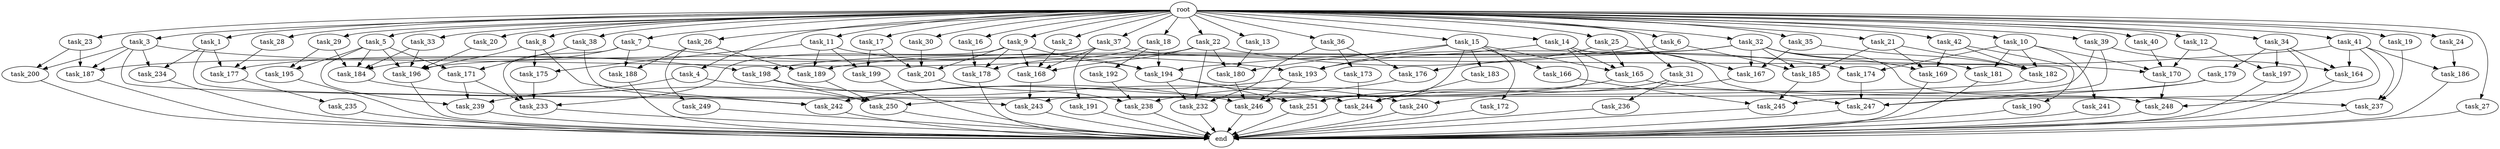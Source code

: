 digraph G {
  root [size="0.000000"];
  task_1 [size="102.400000"];
  task_2 [size="102.400000"];
  task_3 [size="102.400000"];
  task_4 [size="102.400000"];
  task_5 [size="102.400000"];
  task_6 [size="102.400000"];
  task_7 [size="102.400000"];
  task_8 [size="102.400000"];
  task_9 [size="102.400000"];
  task_10 [size="102.400000"];
  task_11 [size="102.400000"];
  task_12 [size="102.400000"];
  task_13 [size="102.400000"];
  task_14 [size="102.400000"];
  task_15 [size="102.400000"];
  task_16 [size="102.400000"];
  task_17 [size="102.400000"];
  task_18 [size="102.400000"];
  task_19 [size="102.400000"];
  task_20 [size="102.400000"];
  task_21 [size="102.400000"];
  task_22 [size="102.400000"];
  task_23 [size="102.400000"];
  task_24 [size="102.400000"];
  task_25 [size="102.400000"];
  task_26 [size="102.400000"];
  task_27 [size="102.400000"];
  task_28 [size="102.400000"];
  task_29 [size="102.400000"];
  task_30 [size="102.400000"];
  task_31 [size="102.400000"];
  task_32 [size="102.400000"];
  task_33 [size="102.400000"];
  task_34 [size="102.400000"];
  task_35 [size="102.400000"];
  task_36 [size="102.400000"];
  task_37 [size="102.400000"];
  task_38 [size="102.400000"];
  task_39 [size="102.400000"];
  task_40 [size="102.400000"];
  task_41 [size="102.400000"];
  task_42 [size="102.400000"];
  task_164 [size="23192823398.400002"];
  task_165 [size="135720966553.600006"];
  task_166 [size="42090679500.800003"];
  task_167 [size="117682103910.400009"];
  task_168 [size="122836064665.600006"];
  task_169 [size="195850508697.600006"];
  task_170 [size="197568495616.000000"];
  task_171 [size="61847529062.400002"];
  task_172 [size="42090679500.800003"];
  task_173 [size="69578470195.199997"];
  task_174 [size="38654705664.000000"];
  task_175 [size="62706522521.600006"];
  task_176 [size="77309411328.000000"];
  task_177 [size="131425999257.600006"];
  task_178 [size="38654705664.000000"];
  task_179 [size="7730941132.800000"];
  task_180 [size="71296457113.600006"];
  task_181 [size="85899345920.000000"];
  task_182 [size="226774273228.800018"];
  task_183 [size="42090679500.800003"];
  task_184 [size="257698037760.000000"];
  task_185 [size="140874927308.800018"];
  task_186 [size="93630287052.800003"];
  task_187 [size="101361228185.600006"];
  task_188 [size="93630287052.800003"];
  task_189 [size="70437463654.400009"];
  task_190 [size="85899345920.000000"];
  task_191 [size="42090679500.800003"];
  task_192 [size="21474836480.000000"];
  task_193 [size="213889371340.800018"];
  task_194 [size="40372692582.400002"];
  task_195 [size="85899345920.000000"];
  task_196 [size="281749854617.600037"];
  task_197 [size="77309411328.000000"];
  task_198 [size="38654705664.000000"];
  task_199 [size="62706522521.600006"];
  task_200 [size="93630287052.800003"];
  task_201 [size="79886391705.600006"];
  task_232 [size="163208757248.000000"];
  task_233 [size="134002979635.200012"];
  task_234 [size="93630287052.800003"];
  task_235 [size="54975581388.800003"];
  task_236 [size="42090679500.800003"];
  task_237 [size="46385646796.800003"];
  task_238 [size="104797202022.400009"];
  task_239 [size="116823110451.200012"];
  task_240 [size="155477816115.200012"];
  task_241 [size="30923764531.200001"];
  task_242 [size="124554051584.000000"];
  task_243 [size="186401580646.400024"];
  task_244 [size="146028888064.000000"];
  task_245 [size="46385646796.800003"];
  task_246 [size="107374182400.000000"];
  task_247 [size="132284992716.800003"];
  task_248 [size="84181359001.600006"];
  task_249 [size="7730941132.800000"];
  task_250 [size="118541097369.600006"];
  task_251 [size="221620312473.600006"];
  end [size="0.000000"];

  root -> task_1 [size="1.000000"];
  root -> task_2 [size="1.000000"];
  root -> task_3 [size="1.000000"];
  root -> task_4 [size="1.000000"];
  root -> task_5 [size="1.000000"];
  root -> task_6 [size="1.000000"];
  root -> task_7 [size="1.000000"];
  root -> task_8 [size="1.000000"];
  root -> task_9 [size="1.000000"];
  root -> task_10 [size="1.000000"];
  root -> task_11 [size="1.000000"];
  root -> task_12 [size="1.000000"];
  root -> task_13 [size="1.000000"];
  root -> task_14 [size="1.000000"];
  root -> task_15 [size="1.000000"];
  root -> task_16 [size="1.000000"];
  root -> task_17 [size="1.000000"];
  root -> task_18 [size="1.000000"];
  root -> task_19 [size="1.000000"];
  root -> task_20 [size="1.000000"];
  root -> task_21 [size="1.000000"];
  root -> task_22 [size="1.000000"];
  root -> task_23 [size="1.000000"];
  root -> task_24 [size="1.000000"];
  root -> task_25 [size="1.000000"];
  root -> task_26 [size="1.000000"];
  root -> task_27 [size="1.000000"];
  root -> task_28 [size="1.000000"];
  root -> task_29 [size="1.000000"];
  root -> task_30 [size="1.000000"];
  root -> task_31 [size="1.000000"];
  root -> task_32 [size="1.000000"];
  root -> task_33 [size="1.000000"];
  root -> task_34 [size="1.000000"];
  root -> task_35 [size="1.000000"];
  root -> task_36 [size="1.000000"];
  root -> task_37 [size="1.000000"];
  root -> task_38 [size="1.000000"];
  root -> task_39 [size="1.000000"];
  root -> task_40 [size="1.000000"];
  root -> task_41 [size="1.000000"];
  root -> task_42 [size="1.000000"];
  task_1 -> task_177 [size="838860800.000000"];
  task_1 -> task_234 [size="838860800.000000"];
  task_1 -> task_251 [size="838860800.000000"];
  task_2 -> task_168 [size="679477248.000000"];
  task_3 -> task_187 [size="75497472.000000"];
  task_3 -> task_198 [size="75497472.000000"];
  task_3 -> task_200 [size="75497472.000000"];
  task_3 -> task_234 [size="75497472.000000"];
  task_3 -> task_242 [size="75497472.000000"];
  task_4 -> task_239 [size="536870912.000000"];
  task_4 -> task_246 [size="536870912.000000"];
  task_5 -> task_171 [size="301989888.000000"];
  task_5 -> task_184 [size="301989888.000000"];
  task_5 -> task_195 [size="301989888.000000"];
  task_5 -> task_196 [size="301989888.000000"];
  task_5 -> task_239 [size="301989888.000000"];
  task_6 -> task_185 [size="301989888.000000"];
  task_6 -> task_198 [size="301989888.000000"];
  task_7 -> task_184 [size="838860800.000000"];
  task_7 -> task_188 [size="838860800.000000"];
  task_7 -> task_193 [size="838860800.000000"];
  task_7 -> task_233 [size="838860800.000000"];
  task_8 -> task_175 [size="536870912.000000"];
  task_8 -> task_196 [size="536870912.000000"];
  task_8 -> task_242 [size="536870912.000000"];
  task_9 -> task_168 [size="33554432.000000"];
  task_9 -> task_178 [size="33554432.000000"];
  task_9 -> task_194 [size="33554432.000000"];
  task_9 -> task_201 [size="33554432.000000"];
  task_9 -> task_233 [size="33554432.000000"];
  task_10 -> task_170 [size="301989888.000000"];
  task_10 -> task_174 [size="301989888.000000"];
  task_10 -> task_181 [size="301989888.000000"];
  task_10 -> task_182 [size="301989888.000000"];
  task_10 -> task_241 [size="301989888.000000"];
  task_11 -> task_175 [size="75497472.000000"];
  task_11 -> task_189 [size="75497472.000000"];
  task_11 -> task_194 [size="75497472.000000"];
  task_11 -> task_199 [size="75497472.000000"];
  task_12 -> task_170 [size="679477248.000000"];
  task_12 -> task_197 [size="679477248.000000"];
  task_13 -> task_180 [size="209715200.000000"];
  task_14 -> task_165 [size="838860800.000000"];
  task_14 -> task_193 [size="838860800.000000"];
  task_14 -> task_243 [size="838860800.000000"];
  task_14 -> task_247 [size="838860800.000000"];
  task_15 -> task_165 [size="411041792.000000"];
  task_15 -> task_166 [size="411041792.000000"];
  task_15 -> task_172 [size="411041792.000000"];
  task_15 -> task_180 [size="411041792.000000"];
  task_15 -> task_183 [size="411041792.000000"];
  task_15 -> task_193 [size="411041792.000000"];
  task_15 -> task_251 [size="411041792.000000"];
  task_16 -> task_178 [size="134217728.000000"];
  task_17 -> task_199 [size="536870912.000000"];
  task_17 -> task_201 [size="536870912.000000"];
  task_18 -> task_178 [size="209715200.000000"];
  task_18 -> task_192 [size="209715200.000000"];
  task_18 -> task_194 [size="209715200.000000"];
  task_19 -> task_237 [size="301989888.000000"];
  task_20 -> task_196 [size="536870912.000000"];
  task_21 -> task_169 [size="536870912.000000"];
  task_21 -> task_182 [size="536870912.000000"];
  task_21 -> task_185 [size="536870912.000000"];
  task_22 -> task_168 [size="75497472.000000"];
  task_22 -> task_174 [size="75497472.000000"];
  task_22 -> task_180 [size="75497472.000000"];
  task_22 -> task_187 [size="75497472.000000"];
  task_22 -> task_232 [size="75497472.000000"];
  task_23 -> task_187 [size="838860800.000000"];
  task_23 -> task_200 [size="838860800.000000"];
  task_24 -> task_186 [size="838860800.000000"];
  task_25 -> task_165 [size="75497472.000000"];
  task_25 -> task_167 [size="75497472.000000"];
  task_25 -> task_176 [size="75497472.000000"];
  task_26 -> task_188 [size="75497472.000000"];
  task_26 -> task_189 [size="75497472.000000"];
  task_26 -> task_249 [size="75497472.000000"];
  task_27 -> end [size="1.000000"];
  task_28 -> task_177 [size="33554432.000000"];
  task_29 -> task_184 [size="536870912.000000"];
  task_29 -> task_195 [size="536870912.000000"];
  task_30 -> task_201 [size="209715200.000000"];
  task_31 -> task_236 [size="411041792.000000"];
  task_31 -> task_244 [size="411041792.000000"];
  task_32 -> task_167 [size="536870912.000000"];
  task_32 -> task_169 [size="536870912.000000"];
  task_32 -> task_181 [size="536870912.000000"];
  task_32 -> task_185 [size="536870912.000000"];
  task_32 -> task_189 [size="536870912.000000"];
  task_32 -> task_196 [size="536870912.000000"];
  task_32 -> task_248 [size="536870912.000000"];
  task_33 -> task_184 [size="838860800.000000"];
  task_33 -> task_196 [size="838860800.000000"];
  task_34 -> task_164 [size="75497472.000000"];
  task_34 -> task_179 [size="75497472.000000"];
  task_34 -> task_197 [size="75497472.000000"];
  task_34 -> task_248 [size="75497472.000000"];
  task_35 -> task_167 [size="536870912.000000"];
  task_35 -> task_182 [size="536870912.000000"];
  task_36 -> task_173 [size="679477248.000000"];
  task_36 -> task_176 [size="679477248.000000"];
  task_36 -> task_232 [size="679477248.000000"];
  task_37 -> task_168 [size="411041792.000000"];
  task_37 -> task_170 [size="411041792.000000"];
  task_37 -> task_177 [size="411041792.000000"];
  task_37 -> task_191 [size="411041792.000000"];
  task_38 -> task_171 [size="301989888.000000"];
  task_38 -> task_243 [size="301989888.000000"];
  task_39 -> task_164 [size="75497472.000000"];
  task_39 -> task_246 [size="75497472.000000"];
  task_39 -> task_247 [size="75497472.000000"];
  task_40 -> task_170 [size="536870912.000000"];
  task_41 -> task_164 [size="75497472.000000"];
  task_41 -> task_186 [size="75497472.000000"];
  task_41 -> task_194 [size="75497472.000000"];
  task_41 -> task_237 [size="75497472.000000"];
  task_41 -> task_245 [size="75497472.000000"];
  task_42 -> task_169 [size="838860800.000000"];
  task_42 -> task_182 [size="838860800.000000"];
  task_42 -> task_190 [size="838860800.000000"];
  task_164 -> end [size="1.000000"];
  task_165 -> task_237 [size="75497472.000000"];
  task_165 -> task_238 [size="75497472.000000"];
  task_166 -> task_245 [size="301989888.000000"];
  task_167 -> task_240 [size="679477248.000000"];
  task_168 -> task_243 [size="679477248.000000"];
  task_169 -> end [size="1.000000"];
  task_170 -> task_248 [size="209715200.000000"];
  task_171 -> task_233 [size="301989888.000000"];
  task_171 -> task_239 [size="301989888.000000"];
  task_172 -> end [size="1.000000"];
  task_173 -> task_244 [size="679477248.000000"];
  task_174 -> task_247 [size="301989888.000000"];
  task_175 -> task_233 [size="134217728.000000"];
  task_176 -> task_242 [size="301989888.000000"];
  task_177 -> task_235 [size="536870912.000000"];
  task_178 -> end [size="1.000000"];
  task_179 -> task_247 [size="75497472.000000"];
  task_179 -> task_251 [size="75497472.000000"];
  task_180 -> task_246 [size="134217728.000000"];
  task_181 -> end [size="1.000000"];
  task_182 -> task_250 [size="75497472.000000"];
  task_183 -> task_244 [size="301989888.000000"];
  task_184 -> task_250 [size="838860800.000000"];
  task_185 -> task_245 [size="75497472.000000"];
  task_186 -> end [size="1.000000"];
  task_187 -> end [size="1.000000"];
  task_188 -> end [size="1.000000"];
  task_189 -> task_250 [size="209715200.000000"];
  task_190 -> end [size="1.000000"];
  task_191 -> end [size="1.000000"];
  task_192 -> task_238 [size="536870912.000000"];
  task_193 -> task_242 [size="301989888.000000"];
  task_193 -> task_246 [size="301989888.000000"];
  task_194 -> task_232 [size="838860800.000000"];
  task_194 -> task_240 [size="838860800.000000"];
  task_194 -> task_251 [size="838860800.000000"];
  task_195 -> end [size="1.000000"];
  task_196 -> end [size="1.000000"];
  task_197 -> end [size="1.000000"];
  task_198 -> task_244 [size="33554432.000000"];
  task_198 -> task_250 [size="33554432.000000"];
  task_199 -> end [size="1.000000"];
  task_200 -> end [size="1.000000"];
  task_201 -> task_238 [size="411041792.000000"];
  task_232 -> end [size="1.000000"];
  task_233 -> end [size="1.000000"];
  task_234 -> end [size="1.000000"];
  task_235 -> end [size="1.000000"];
  task_236 -> end [size="1.000000"];
  task_237 -> end [size="1.000000"];
  task_238 -> end [size="1.000000"];
  task_239 -> end [size="1.000000"];
  task_240 -> end [size="1.000000"];
  task_241 -> end [size="1.000000"];
  task_242 -> end [size="1.000000"];
  task_243 -> end [size="1.000000"];
  task_244 -> end [size="1.000000"];
  task_245 -> end [size="1.000000"];
  task_246 -> end [size="1.000000"];
  task_247 -> end [size="1.000000"];
  task_248 -> end [size="1.000000"];
  task_249 -> end [size="1.000000"];
  task_250 -> end [size="1.000000"];
  task_251 -> end [size="1.000000"];
}
